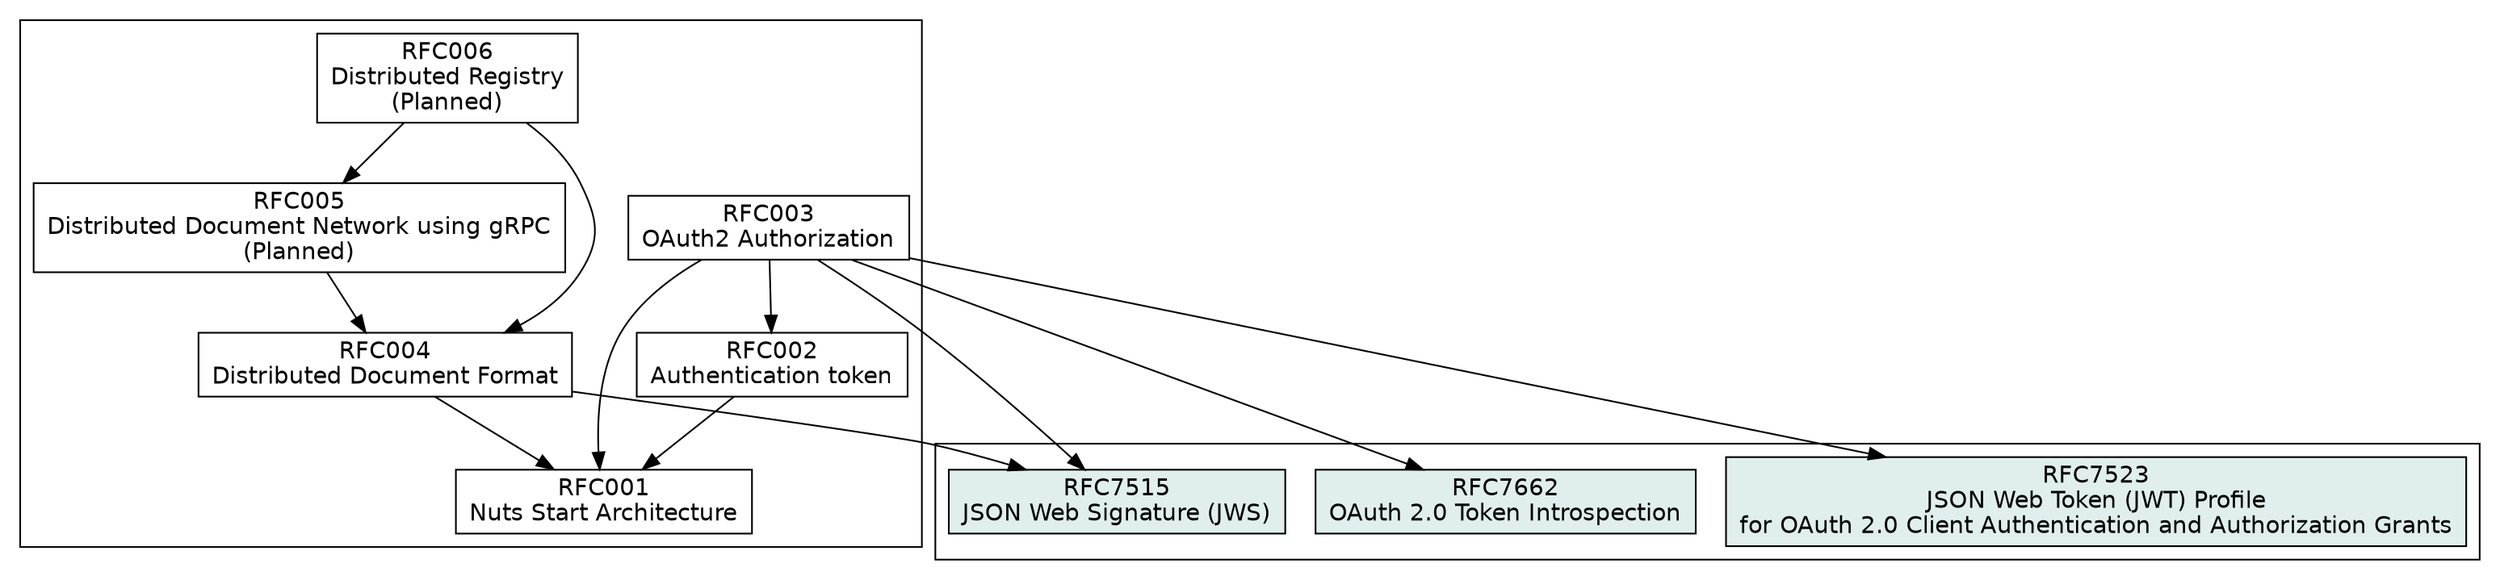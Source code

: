 digraph D {
    graph [fontname = "helvetica"];
    node [fontname = "helvetica",shape=box];
    edge [fontname = "helvetica"];
    root = RFC001;
    overlap = false;

    // Internal RFCs
    subgraph cluster_internal {
        RFC001 [label = "RFC001\nNuts Start Architecture",href = "rfc001-nuts-start-architecture"];
        RFC002 [label = "RFC002\nAuthentication token",href = "rfc002-authentication-token"];
        RFC003 [label = "RFC003\nOAuth2 Authorization",href = "rfc003-oauth2-authorization"];
        RFC004 [label = "RFC004\nDistributed Document Format",href = "rfc004-distributed-document-format"];
        RFC005 [label = "RFC005\nDistributed Document Network using gRPC\n(Planned)",href = "rfc005-distributed-document-network-grpc"];
        RFC006 [label = "RFC006\nDistributed Registry\n(Planned)",href = "rfc006-distributed-registry"];
    }

    // External RFCs
    subgraph cluster_external {
        RFC7662_EXT [label = "RFC7662\nOAuth 2.0 Token Introspection", fillcolor=azure2, style=filled, href = "https://tools.ietf.org/html/rfc7662"]
        RFC7523_EXT [label = "RFC7523\nJSON Web Token (JWT) Profile\nfor OAuth 2.0 Client Authentication and Authorization Grants", fillcolor=azure2, style=filled, href = "https://tools.ietf.org/html/rfc7523"]
        RFC7515_EXT [label = "RFC7515\nJSON Web Signature (JWS)", fillcolor=azure2, style=filled, href = "https://tools.ietf.org/html/rfc7515"]
    }

    RFC002 -> RFC001

    RFC003 -> RFC001
    RFC003 -> RFC002
    RFC003 -> RFC7662_EXT
    RFC003 -> RFC7523_EXT
    RFC003 -> RFC7515_EXT

    RFC004 -> RFC001
    RFC004 -> RFC7515_EXT

    RFC005 -> RFC004

    RFC006 -> RFC004
    RFC006 -> RFC005
}